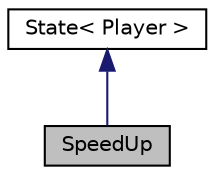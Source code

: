 digraph "SpeedUp"
{
 // LATEX_PDF_SIZE
  edge [fontname="Helvetica",fontsize="10",labelfontname="Helvetica",labelfontsize="10"];
  node [fontname="Helvetica",fontsize="10",shape=record];
  Node1 [label="SpeedUp",height=0.2,width=0.4,color="black", fillcolor="grey75", style="filled", fontcolor="black",tooltip="A derived class that inherits from the state class. Represents the SpeedUp state of the Player FSM."];
  Node2 -> Node1 [dir="back",color="midnightblue",fontsize="10",style="solid"];
  Node2 [label="State\< Player \>",height=0.2,width=0.4,color="black", fillcolor="white", style="filled",URL="$class_state.html",tooltip=" "];
}

